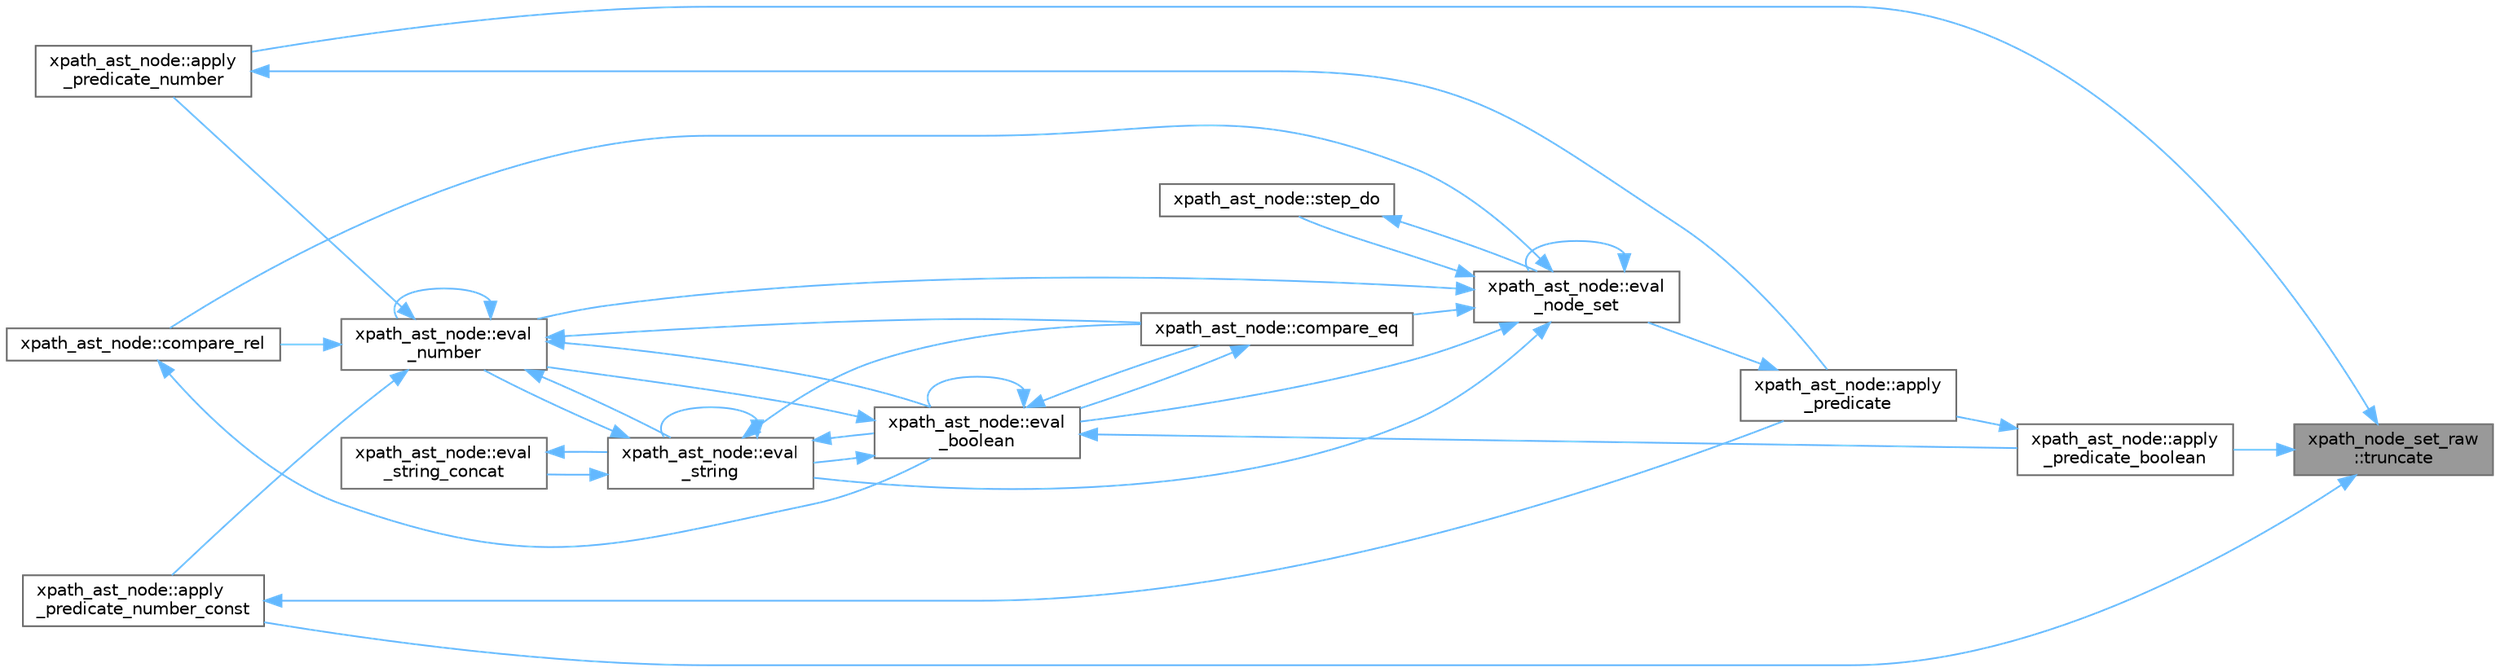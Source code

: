 digraph "xpath_node_set_raw::truncate"
{
 // INTERACTIVE_SVG=YES
 // LATEX_PDF_SIZE
  bgcolor="transparent";
  edge [fontname=Helvetica,fontsize=10,labelfontname=Helvetica,labelfontsize=10];
  node [fontname=Helvetica,fontsize=10,shape=box,height=0.2,width=0.4];
  rankdir="RL";
  Node1 [id="Node000001",label="xpath_node_set_raw\l::truncate",height=0.2,width=0.4,color="gray40", fillcolor="grey60", style="filled", fontcolor="black",tooltip=" "];
  Node1 -> Node2 [id="edge1_Node000001_Node000002",dir="back",color="steelblue1",style="solid",tooltip=" "];
  Node2 [id="Node000002",label="xpath_ast_node::apply\l_predicate_boolean",height=0.2,width=0.4,color="grey40", fillcolor="white", style="filled",URL="$d3/dc5/classxpath__ast__node.html#ab4e5bbd3f2e83c86a43349374b4bfc22",tooltip=" "];
  Node2 -> Node3 [id="edge2_Node000002_Node000003",dir="back",color="steelblue1",style="solid",tooltip=" "];
  Node3 [id="Node000003",label="xpath_ast_node::apply\l_predicate",height=0.2,width=0.4,color="grey40", fillcolor="white", style="filled",URL="$d3/dc5/classxpath__ast__node.html#a7e35f265c9e0712a16e1d8a9db4c7672",tooltip=" "];
  Node3 -> Node4 [id="edge3_Node000003_Node000004",dir="back",color="steelblue1",style="solid",tooltip=" "];
  Node4 [id="Node000004",label="xpath_ast_node::eval\l_node_set",height=0.2,width=0.4,color="grey40", fillcolor="white", style="filled",URL="$d3/dc5/classxpath__ast__node.html#a68cace396dd4eeae67ecfcd34a3a8285",tooltip=" "];
  Node4 -> Node5 [id="edge4_Node000004_Node000005",dir="back",color="steelblue1",style="solid",tooltip=" "];
  Node5 [id="Node000005",label="xpath_ast_node::compare_eq",height=0.2,width=0.4,color="grey40", fillcolor="white", style="filled",URL="$d3/dc5/classxpath__ast__node.html#a98dd7f6e67fe2c56c63056eed835d6a4",tooltip=" "];
  Node5 -> Node6 [id="edge5_Node000005_Node000006",dir="back",color="steelblue1",style="solid",tooltip=" "];
  Node6 [id="Node000006",label="xpath_ast_node::eval\l_boolean",height=0.2,width=0.4,color="grey40", fillcolor="white", style="filled",URL="$d3/dc5/classxpath__ast__node.html#ab7f965a92023bc2704b8e6fd9f3d7c14",tooltip=" "];
  Node6 -> Node2 [id="edge6_Node000006_Node000002",dir="back",color="steelblue1",style="solid",tooltip=" "];
  Node6 -> Node5 [id="edge7_Node000006_Node000005",dir="back",color="steelblue1",style="solid",tooltip=" "];
  Node6 -> Node6 [id="edge8_Node000006_Node000006",dir="back",color="steelblue1",style="solid",tooltip=" "];
  Node6 -> Node7 [id="edge9_Node000006_Node000007",dir="back",color="steelblue1",style="solid",tooltip=" "];
  Node7 [id="Node000007",label="xpath_ast_node::eval\l_number",height=0.2,width=0.4,color="grey40", fillcolor="white", style="filled",URL="$d3/dc5/classxpath__ast__node.html#a92dd7048e28d486bc7f382d1fc6f1de6",tooltip=" "];
  Node7 -> Node8 [id="edge10_Node000007_Node000008",dir="back",color="steelblue1",style="solid",tooltip=" "];
  Node8 [id="Node000008",label="xpath_ast_node::apply\l_predicate_number",height=0.2,width=0.4,color="grey40", fillcolor="white", style="filled",URL="$d3/dc5/classxpath__ast__node.html#abf2d4b745493f63aebc1c89d9fde8eed",tooltip=" "];
  Node8 -> Node3 [id="edge11_Node000008_Node000003",dir="back",color="steelblue1",style="solid",tooltip=" "];
  Node7 -> Node9 [id="edge12_Node000007_Node000009",dir="back",color="steelblue1",style="solid",tooltip=" "];
  Node9 [id="Node000009",label="xpath_ast_node::apply\l_predicate_number_const",height=0.2,width=0.4,color="grey40", fillcolor="white", style="filled",URL="$d3/dc5/classxpath__ast__node.html#a8cedd7e15623b9fa431788b8843f1463",tooltip=" "];
  Node9 -> Node3 [id="edge13_Node000009_Node000003",dir="back",color="steelblue1",style="solid",tooltip=" "];
  Node7 -> Node5 [id="edge14_Node000007_Node000005",dir="back",color="steelblue1",style="solid",tooltip=" "];
  Node7 -> Node10 [id="edge15_Node000007_Node000010",dir="back",color="steelblue1",style="solid",tooltip=" "];
  Node10 [id="Node000010",label="xpath_ast_node::compare_rel",height=0.2,width=0.4,color="grey40", fillcolor="white", style="filled",URL="$d3/dc5/classxpath__ast__node.html#abb6e4c529276eaf882233dbb6e04e111",tooltip=" "];
  Node10 -> Node6 [id="edge16_Node000010_Node000006",dir="back",color="steelblue1",style="solid",tooltip=" "];
  Node7 -> Node6 [id="edge17_Node000007_Node000006",dir="back",color="steelblue1",style="solid",tooltip=" "];
  Node7 -> Node7 [id="edge18_Node000007_Node000007",dir="back",color="steelblue1",style="solid",tooltip=" "];
  Node7 -> Node11 [id="edge19_Node000007_Node000011",dir="back",color="steelblue1",style="solid",tooltip=" "];
  Node11 [id="Node000011",label="xpath_ast_node::eval\l_string",height=0.2,width=0.4,color="grey40", fillcolor="white", style="filled",URL="$d3/dc5/classxpath__ast__node.html#a6b675237a590548b68d0e0b97518b6df",tooltip=" "];
  Node11 -> Node5 [id="edge20_Node000011_Node000005",dir="back",color="steelblue1",style="solid",tooltip=" "];
  Node11 -> Node6 [id="edge21_Node000011_Node000006",dir="back",color="steelblue1",style="solid",tooltip=" "];
  Node11 -> Node7 [id="edge22_Node000011_Node000007",dir="back",color="steelblue1",style="solid",tooltip=" "];
  Node11 -> Node11 [id="edge23_Node000011_Node000011",dir="back",color="steelblue1",style="solid",tooltip=" "];
  Node11 -> Node12 [id="edge24_Node000011_Node000012",dir="back",color="steelblue1",style="solid",tooltip=" "];
  Node12 [id="Node000012",label="xpath_ast_node::eval\l_string_concat",height=0.2,width=0.4,color="grey40", fillcolor="white", style="filled",URL="$d3/dc5/classxpath__ast__node.html#aaf931a091af0fb91c25e90b205363b4e",tooltip=" "];
  Node12 -> Node11 [id="edge25_Node000012_Node000011",dir="back",color="steelblue1",style="solid",tooltip=" "];
  Node6 -> Node11 [id="edge26_Node000006_Node000011",dir="back",color="steelblue1",style="solid",tooltip=" "];
  Node4 -> Node10 [id="edge27_Node000004_Node000010",dir="back",color="steelblue1",style="solid",tooltip=" "];
  Node4 -> Node6 [id="edge28_Node000004_Node000006",dir="back",color="steelblue1",style="solid",tooltip=" "];
  Node4 -> Node4 [id="edge29_Node000004_Node000004",dir="back",color="steelblue1",style="solid",tooltip=" "];
  Node4 -> Node7 [id="edge30_Node000004_Node000007",dir="back",color="steelblue1",style="solid",tooltip=" "];
  Node4 -> Node11 [id="edge31_Node000004_Node000011",dir="back",color="steelblue1",style="solid",tooltip=" "];
  Node4 -> Node13 [id="edge32_Node000004_Node000013",dir="back",color="steelblue1",style="solid",tooltip=" "];
  Node13 [id="Node000013",label="xpath_ast_node::step_do",height=0.2,width=0.4,color="grey40", fillcolor="white", style="filled",URL="$d3/dc5/classxpath__ast__node.html#a3258c05ab9aaa78e154d2ff63fe56906",tooltip=" "];
  Node13 -> Node4 [id="edge33_Node000013_Node000004",dir="back",color="steelblue1",style="solid",tooltip=" "];
  Node1 -> Node8 [id="edge34_Node000001_Node000008",dir="back",color="steelblue1",style="solid",tooltip=" "];
  Node1 -> Node9 [id="edge35_Node000001_Node000009",dir="back",color="steelblue1",style="solid",tooltip=" "];
}
